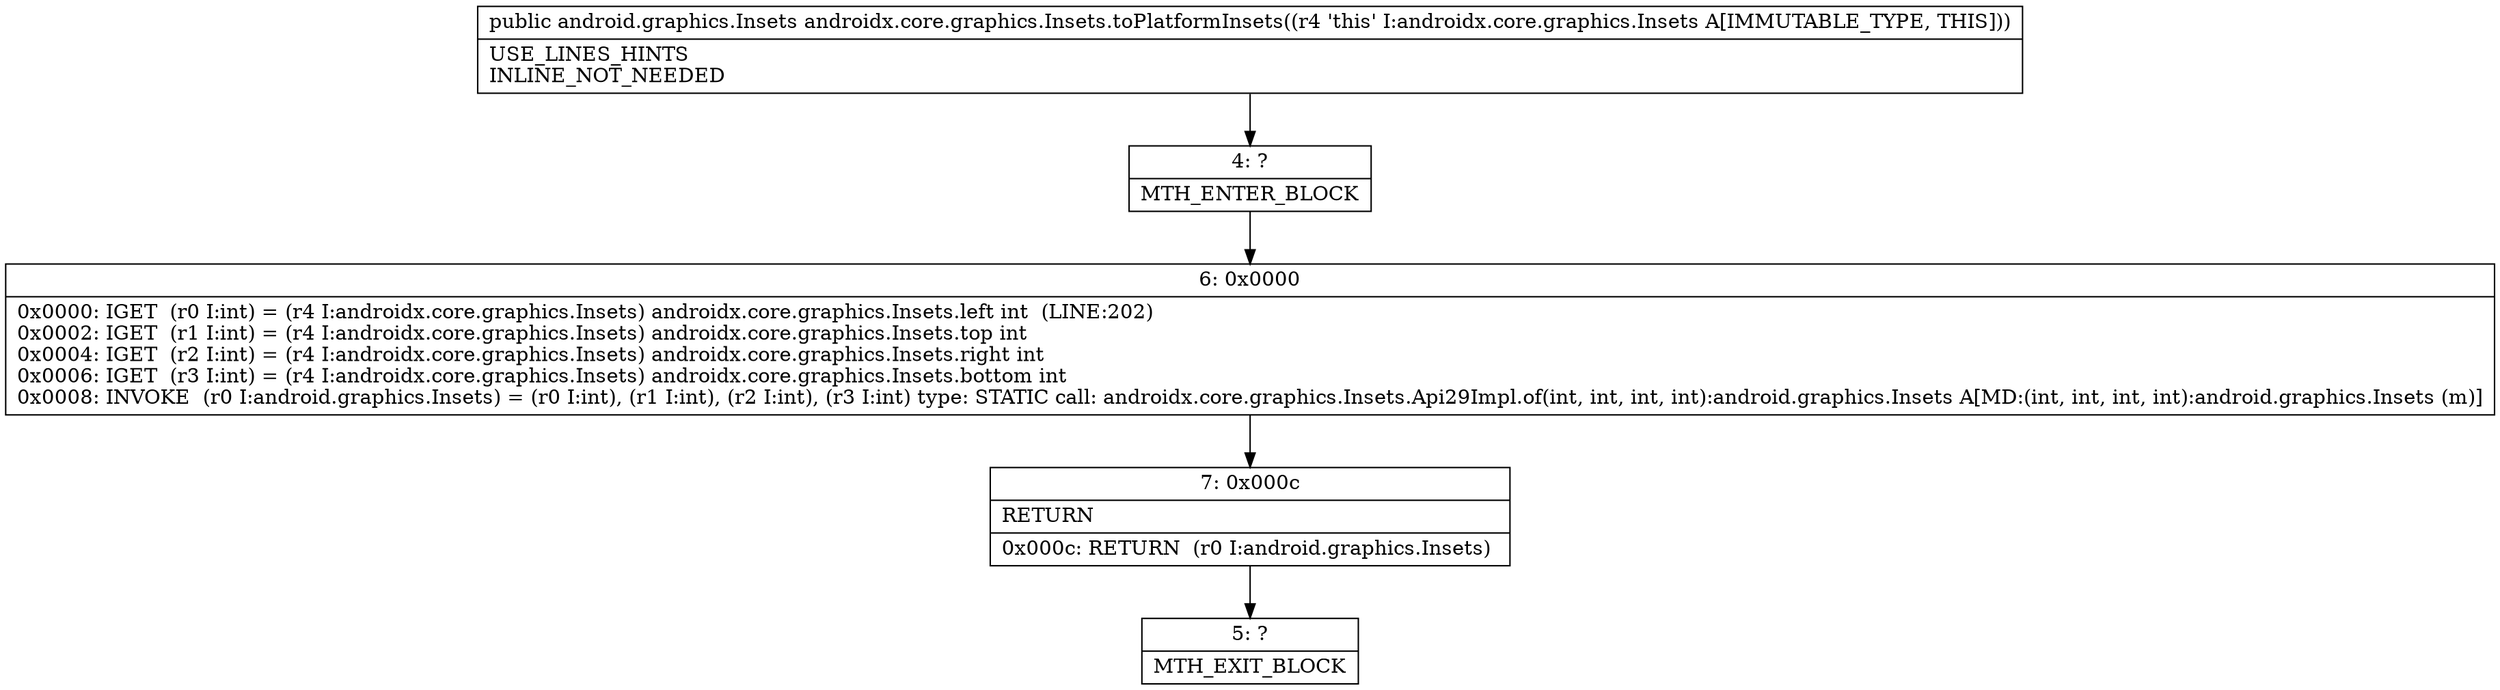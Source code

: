 digraph "CFG forandroidx.core.graphics.Insets.toPlatformInsets()Landroid\/graphics\/Insets;" {
Node_4 [shape=record,label="{4\:\ ?|MTH_ENTER_BLOCK\l}"];
Node_6 [shape=record,label="{6\:\ 0x0000|0x0000: IGET  (r0 I:int) = (r4 I:androidx.core.graphics.Insets) androidx.core.graphics.Insets.left int  (LINE:202)\l0x0002: IGET  (r1 I:int) = (r4 I:androidx.core.graphics.Insets) androidx.core.graphics.Insets.top int \l0x0004: IGET  (r2 I:int) = (r4 I:androidx.core.graphics.Insets) androidx.core.graphics.Insets.right int \l0x0006: IGET  (r3 I:int) = (r4 I:androidx.core.graphics.Insets) androidx.core.graphics.Insets.bottom int \l0x0008: INVOKE  (r0 I:android.graphics.Insets) = (r0 I:int), (r1 I:int), (r2 I:int), (r3 I:int) type: STATIC call: androidx.core.graphics.Insets.Api29Impl.of(int, int, int, int):android.graphics.Insets A[MD:(int, int, int, int):android.graphics.Insets (m)]\l}"];
Node_7 [shape=record,label="{7\:\ 0x000c|RETURN\l|0x000c: RETURN  (r0 I:android.graphics.Insets) \l}"];
Node_5 [shape=record,label="{5\:\ ?|MTH_EXIT_BLOCK\l}"];
MethodNode[shape=record,label="{public android.graphics.Insets androidx.core.graphics.Insets.toPlatformInsets((r4 'this' I:androidx.core.graphics.Insets A[IMMUTABLE_TYPE, THIS]))  | USE_LINES_HINTS\lINLINE_NOT_NEEDED\l}"];
MethodNode -> Node_4;Node_4 -> Node_6;
Node_6 -> Node_7;
Node_7 -> Node_5;
}

